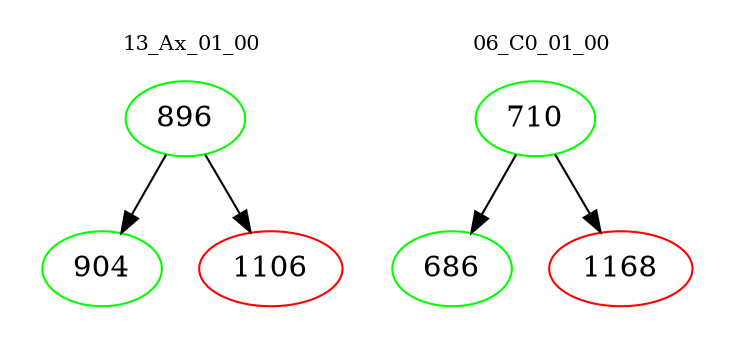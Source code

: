 digraph{
subgraph cluster_0 {
color = white
label = "13_Ax_01_00";
fontsize=10;
T0_896 [label="896", color="green"]
T0_896 -> T0_904 [color="black"]
T0_904 [label="904", color="green"]
T0_896 -> T0_1106 [color="black"]
T0_1106 [label="1106", color="red"]
}
subgraph cluster_1 {
color = white
label = "06_C0_01_00";
fontsize=10;
T1_710 [label="710", color="green"]
T1_710 -> T1_686 [color="black"]
T1_686 [label="686", color="green"]
T1_710 -> T1_1168 [color="black"]
T1_1168 [label="1168", color="red"]
}
}
